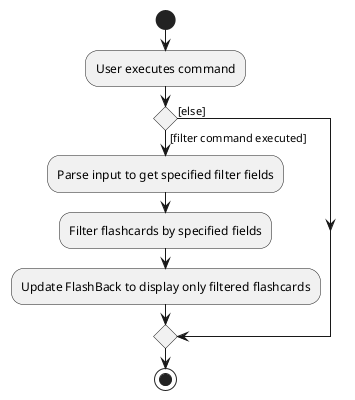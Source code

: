 @startuml
start
:User executes command;

'Since the beta syntax does not support placing the condition outside the
'diamond we place it as the true branch instead.

if () then ([filter command executed])
    :Parse input to get specified filter fields;
    :Filter flashcards by specified fields;
    :Update FlashBack to display only filtered flashcards;
else ([else])
endif
stop
@enduml
